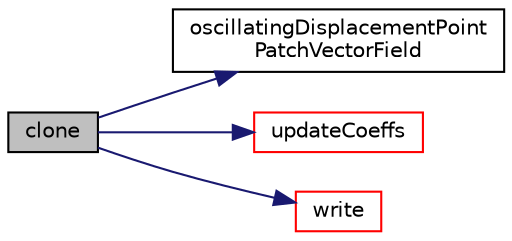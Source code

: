 digraph "clone"
{
  bgcolor="transparent";
  edge [fontname="Helvetica",fontsize="10",labelfontname="Helvetica",labelfontsize="10"];
  node [fontname="Helvetica",fontsize="10",shape=record];
  rankdir="LR";
  Node19 [label="clone",height=0.2,width=0.4,color="black", fillcolor="grey75", style="filled", fontcolor="black"];
  Node19 -> Node20 [color="midnightblue",fontsize="10",style="solid",fontname="Helvetica"];
  Node20 [label="oscillatingDisplacementPoint\lPatchVectorField",height=0.2,width=0.4,color="black",URL="$a24525.html#a1f48869d6775d38905a0a772934488f2",tooltip="Construct from patch and internal field. "];
  Node19 -> Node21 [color="midnightblue",fontsize="10",style="solid",fontname="Helvetica"];
  Node21 [label="updateCoeffs",height=0.2,width=0.4,color="red",URL="$a24525.html#a7e24eafac629d3733181cd942d4c902f",tooltip="Update the coefficients associated with the patch field. "];
  Node19 -> Node33 [color="midnightblue",fontsize="10",style="solid",fontname="Helvetica"];
  Node33 [label="write",height=0.2,width=0.4,color="red",URL="$a24525.html#a293fdfec8bdfbd5c3913ab4c9f3454ff",tooltip="Write. "];
}
